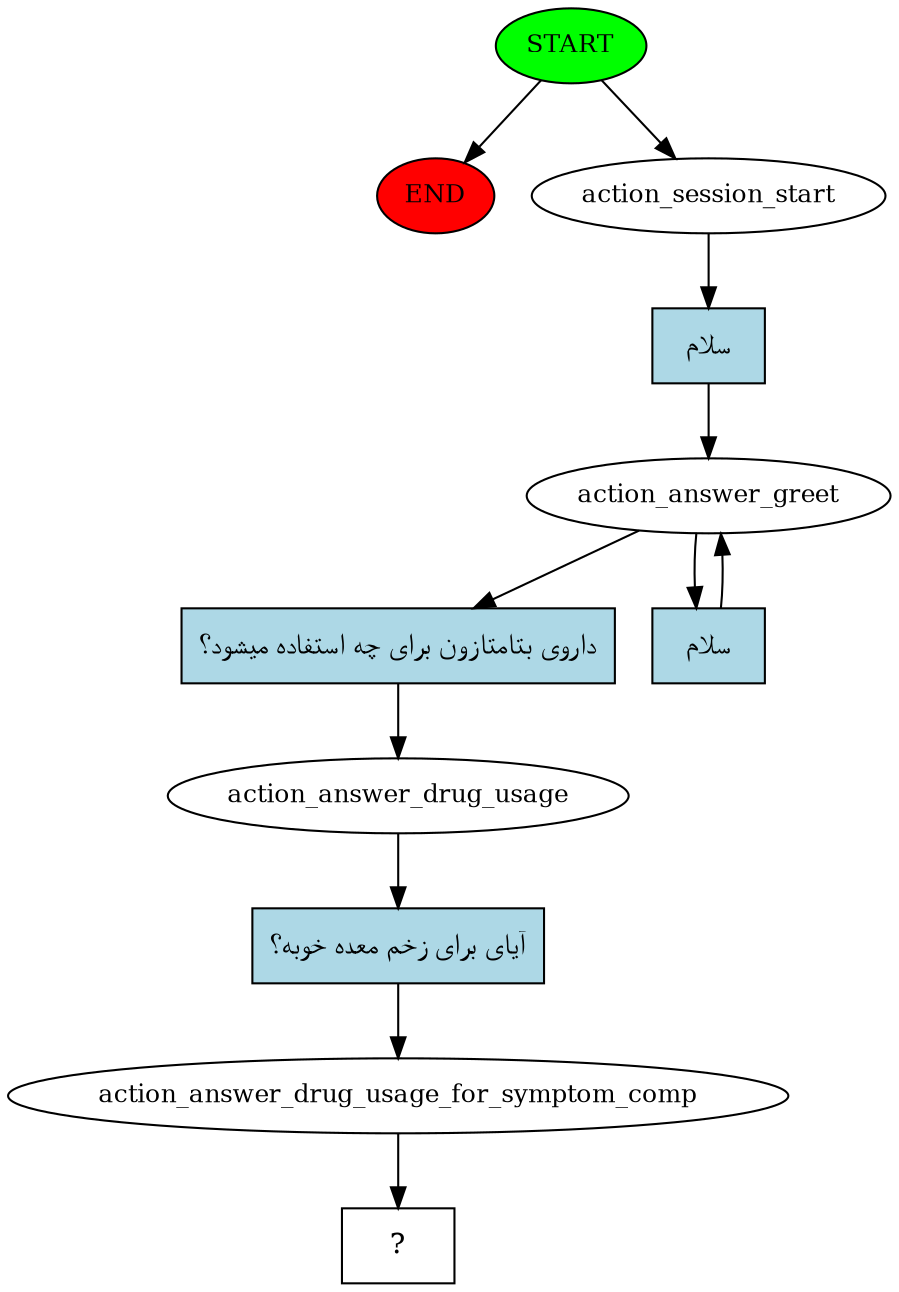 digraph  {
0 [class="start active", fillcolor=green, fontsize=12, label=START, style=filled];
"-1" [class=end, fillcolor=red, fontsize=12, label=END, style=filled];
1 [class=active, fontsize=12, label=action_session_start];
2 [class=active, fontsize=12, label=action_answer_greet];
4 [class=active, fontsize=12, label=action_answer_drug_usage];
5 [class=active, fontsize=12, label=action_answer_drug_usage_for_symptom_comp];
6 [class="intent dashed active", label="  ?  ", shape=rect];
7 [class="intent active", fillcolor=lightblue, label="سلام", shape=rect, style=filled];
8 [class="intent active", fillcolor=lightblue, label="داروی بتامتازون برای چه استفاده میشود؟", shape=rect, style=filled];
9 [class="intent active", fillcolor=lightblue, label="سلام", shape=rect, style=filled];
10 [class="intent active", fillcolor=lightblue, label="آیای برای زخم معده خوبه؟", shape=rect, style=filled];
0 -> "-1"  [class="", key=NONE, label=""];
0 -> 1  [class=active, key=NONE, label=""];
1 -> 7  [class=active, key=0];
2 -> 8  [class=active, key=0];
2 -> 9  [class=active, key=0];
4 -> 10  [class=active, key=0];
5 -> 6  [class=active, key=NONE, label=""];
7 -> 2  [class=active, key=0];
8 -> 4  [class=active, key=0];
9 -> 2  [class=active, key=0];
10 -> 5  [class=active, key=0];
}
